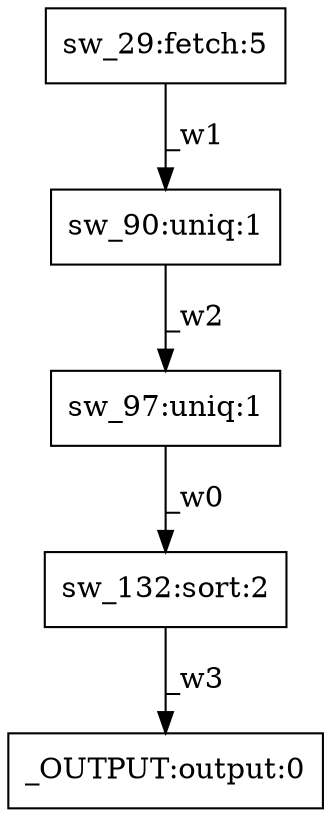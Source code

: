 digraph test1 { node [shape=box] "sw_29" [label="sw_29:fetch:5"];"_OUTPUT" [label="_OUTPUT:output:0"];"sw_132" [label="sw_132:sort:2"];"sw_90" [label="sw_90:uniq:1"];"sw_97" [label="sw_97:uniq:1"];"sw_97" -> "sw_132" [label="_w0"];"sw_29" -> "sw_90" [label="_w1"];"sw_90" -> "sw_97" [label="_w2"];"sw_132" -> "_OUTPUT" [label="_w3"];}